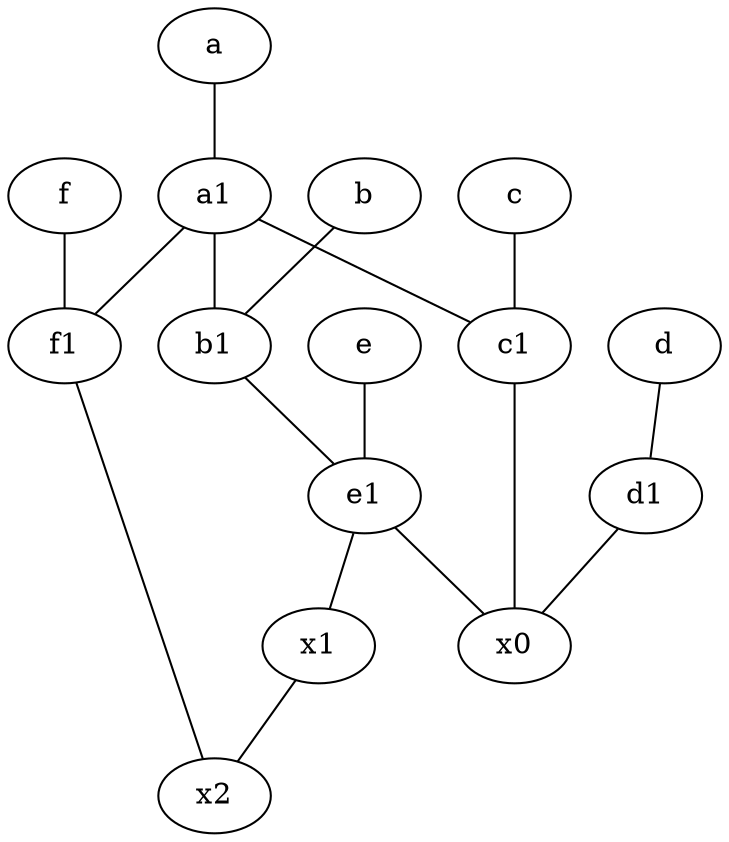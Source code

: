 graph {
	node [labelfontsize=50]
	a1 [labelfontsize=50 pos="8,3!"]
	a [labelfontsize=50 pos="8,2!"]
	x2 [labelfontsize=50]
	d [labelfontsize=50 pos="2,5!"]
	f1 [labelfontsize=50 pos="3,8!"]
	e1 [labelfontsize=50 pos="7,7!"]
	e [labelfontsize=50 pos="7,9!"]
	c1 [labelfontsize=50 pos="4.5,3!"]
	b1 [labelfontsize=50 pos="9,4!"]
	c [labelfontsize=50 pos="4.5,2!"]
	f [labelfontsize=50 pos="3,9!"]
	x0 [labelfontsize=50]
	x1 [labelfontsize=50]
	b [labelfontsize=50 pos="10,4!"]
	d1 [labelfontsize=50 pos="3,5!"]
	c -- c1
	f -- f1
	c1 -- x0
	a1 -- c1
	e1 -- x1
	f1 -- x2
	a1 -- b1
	d -- d1
	e1 -- x0
	x1 -- x2
	a -- a1
	a1 -- f1
	d1 -- x0
	e -- e1
	b1 -- e1
	b -- b1
}
